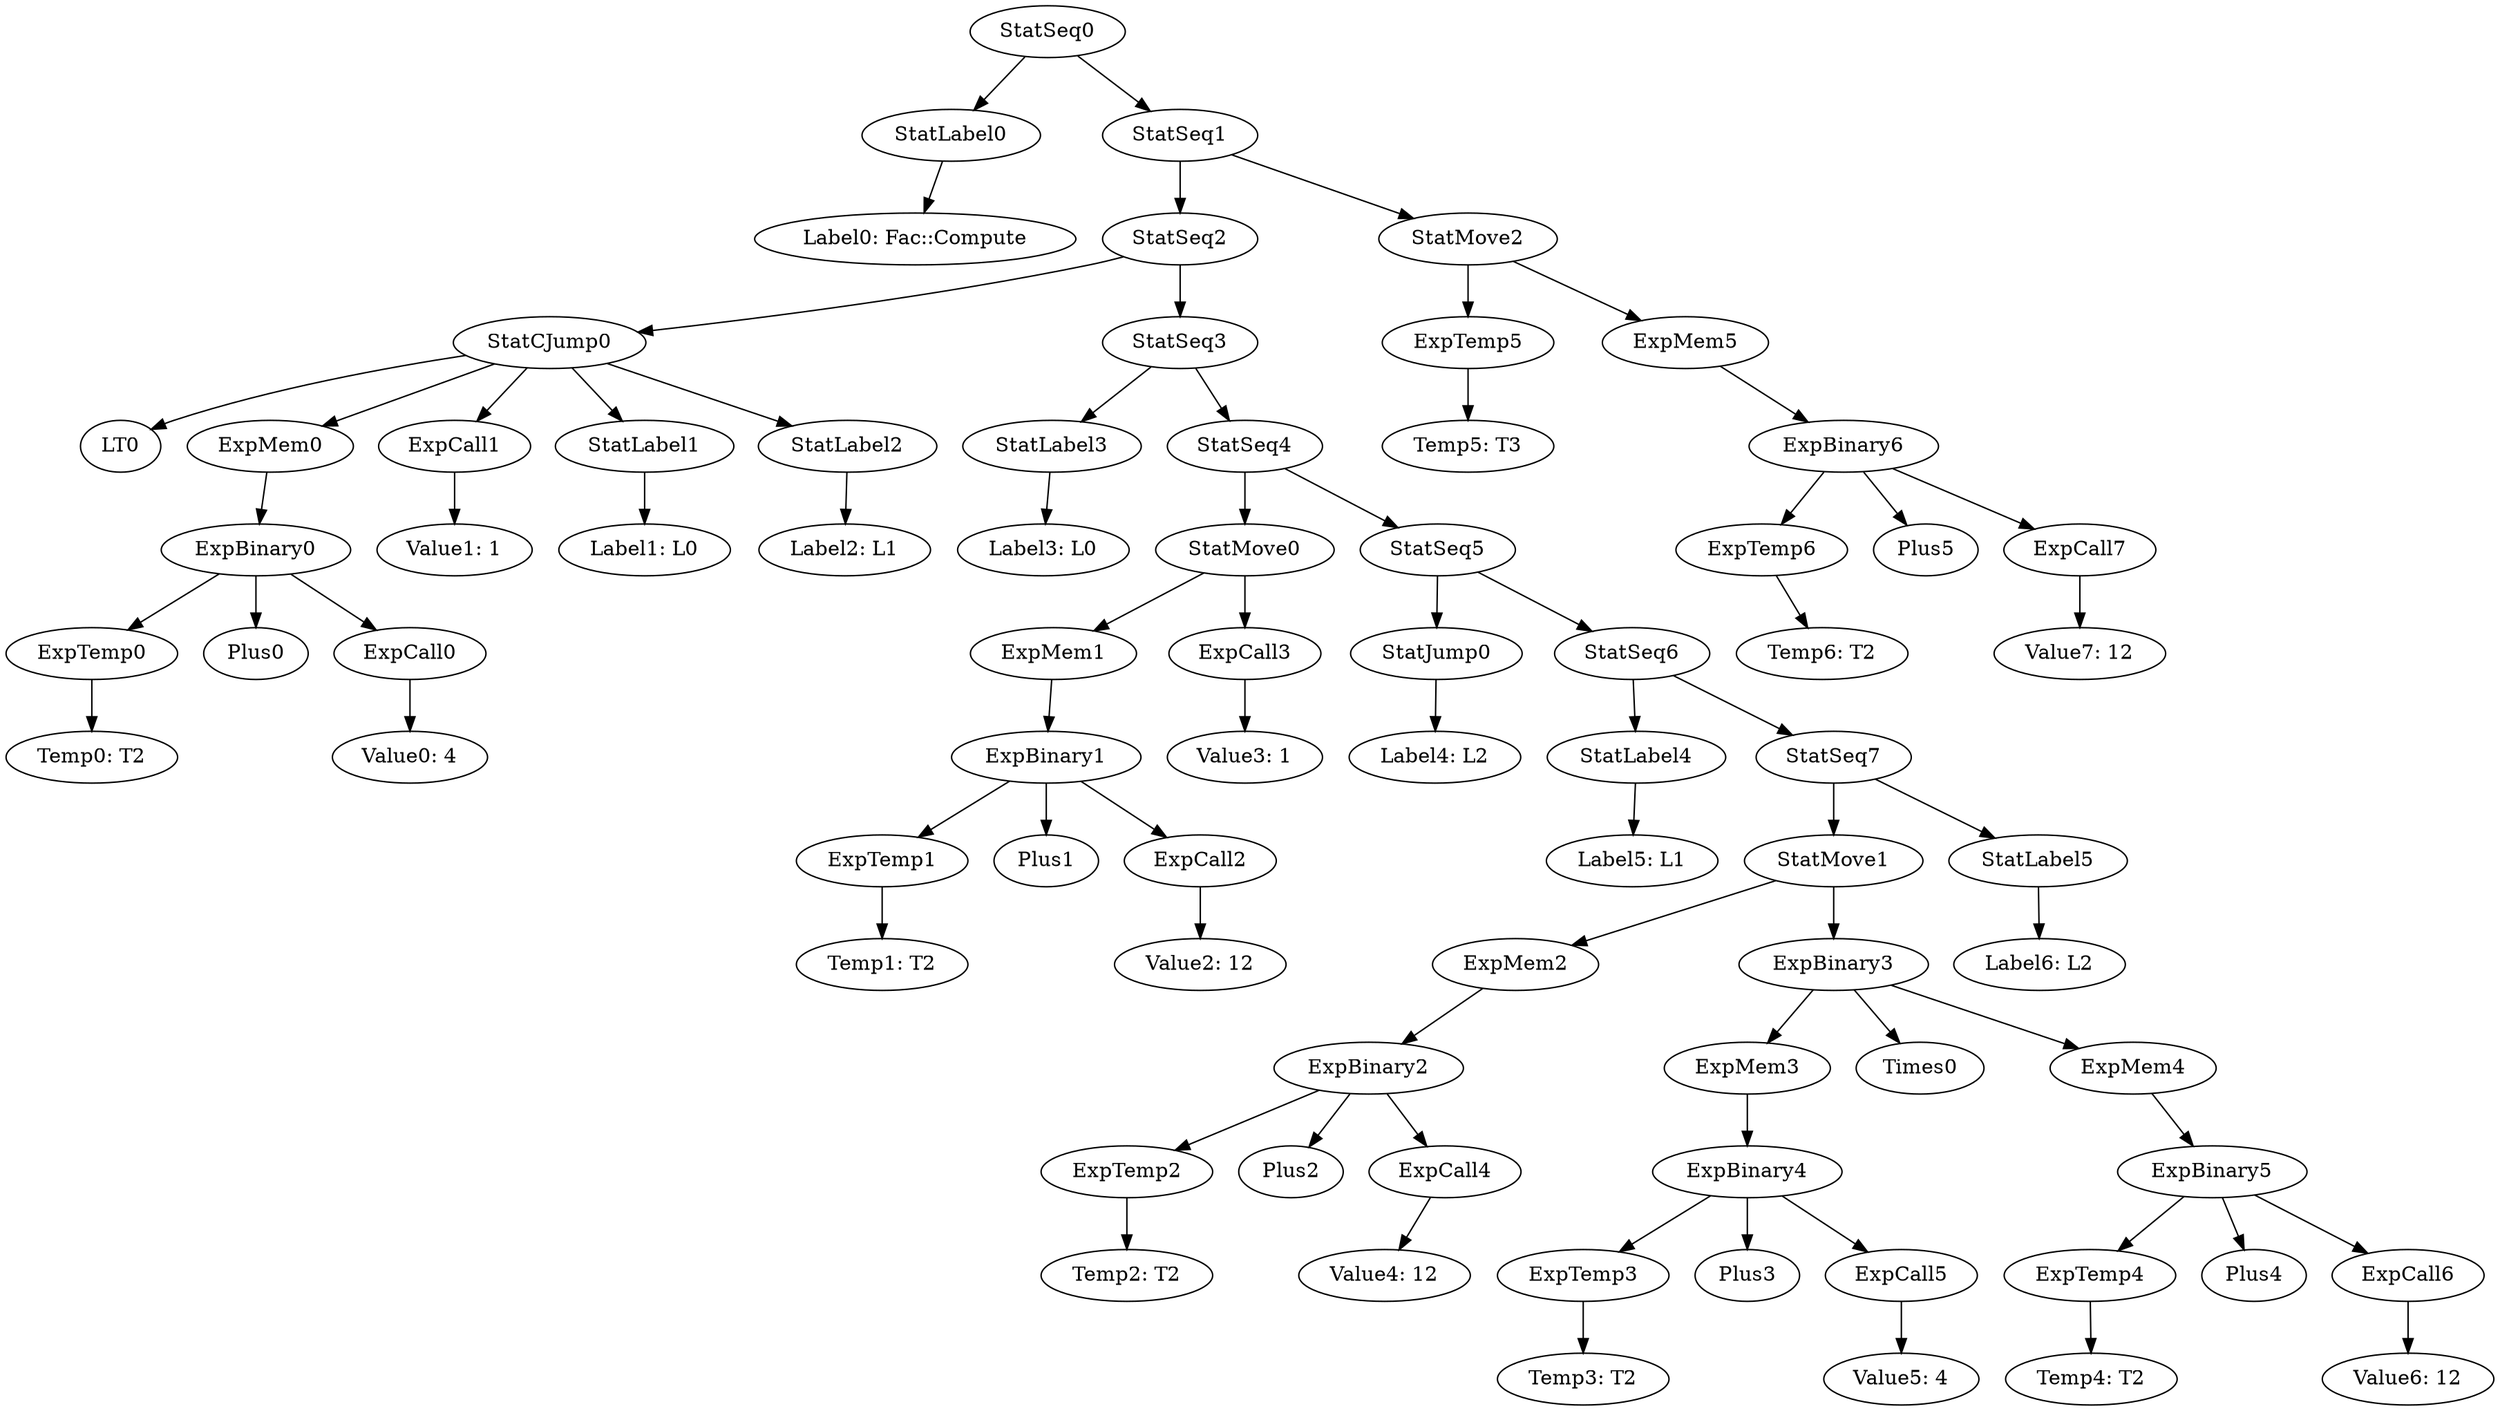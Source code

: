 digraph {
	ordering = out;
	StatCJump0 -> LT0;
	StatCJump0 -> ExpMem0;
	StatCJump0 -> ExpCall1;
	StatCJump0 -> StatLabel1;
	StatCJump0 -> StatLabel2;
	StatMove1 -> ExpMem2;
	StatMove1 -> ExpBinary3;
	ExpMem1 -> ExpBinary1;
	StatSeq4 -> StatMove0;
	StatSeq4 -> StatSeq5;
	ExpCall0 -> "Value0: 4";
	StatLabel1 -> "Label1: L0";
	ExpMem2 -> ExpBinary2;
	StatMove0 -> ExpMem1;
	StatMove0 -> ExpCall3;
	ExpCall2 -> "Value2: 12";
	ExpCall7 -> "Value7: 12";
	StatSeq3 -> StatLabel3;
	StatSeq3 -> StatSeq4;
	ExpTemp1 -> "Temp1: T2";
	StatSeq0 -> StatLabel0;
	StatSeq0 -> StatSeq1;
	StatLabel3 -> "Label3: L0";
	StatSeq2 -> StatCJump0;
	StatSeq2 -> StatSeq3;
	ExpTemp0 -> "Temp0: T2";
	StatSeq5 -> StatJump0;
	StatSeq5 -> StatSeq6;
	StatLabel4 -> "Label5: L1";
	StatSeq7 -> StatMove1;
	StatSeq7 -> StatLabel5;
	ExpBinary0 -> ExpTemp0;
	ExpBinary0 -> Plus0;
	ExpBinary0 -> ExpCall0;
	ExpMem4 -> ExpBinary5;
	StatJump0 -> "Label4: L2";
	ExpCall1 -> "Value1: 1";
	ExpCall3 -> "Value3: 1";
	ExpBinary1 -> ExpTemp1;
	ExpBinary1 -> Plus1;
	ExpBinary1 -> ExpCall2;
	ExpMem0 -> ExpBinary0;
	ExpBinary6 -> ExpTemp6;
	ExpBinary6 -> Plus5;
	ExpBinary6 -> ExpCall7;
	StatSeq6 -> StatLabel4;
	StatSeq6 -> StatSeq7;
	ExpTemp3 -> "Temp3: T2";
	ExpTemp2 -> "Temp2: T2";
	ExpMem5 -> ExpBinary6;
	StatLabel0 -> "Label0: Fac::Compute";
	ExpBinary2 -> ExpTemp2;
	ExpBinary2 -> Plus2;
	ExpBinary2 -> ExpCall4;
	ExpTemp5 -> "Temp5: T3";
	StatLabel5 -> "Label6: L2";
	StatLabel2 -> "Label2: L1";
	ExpCall4 -> "Value4: 12";
	ExpCall5 -> "Value5: 4";
	ExpBinary4 -> ExpTemp3;
	ExpBinary4 -> Plus3;
	ExpBinary4 -> ExpCall5;
	ExpCall6 -> "Value6: 12";
	ExpMem3 -> ExpBinary4;
	ExpBinary3 -> ExpMem3;
	ExpBinary3 -> Times0;
	ExpBinary3 -> ExpMem4;
	ExpTemp4 -> "Temp4: T2";
	ExpBinary5 -> ExpTemp4;
	ExpBinary5 -> Plus4;
	ExpBinary5 -> ExpCall6;
	StatSeq1 -> StatSeq2;
	StatSeq1 -> StatMove2;
	StatMove2 -> ExpTemp5;
	StatMove2 -> ExpMem5;
	ExpTemp6 -> "Temp6: T2";
}

